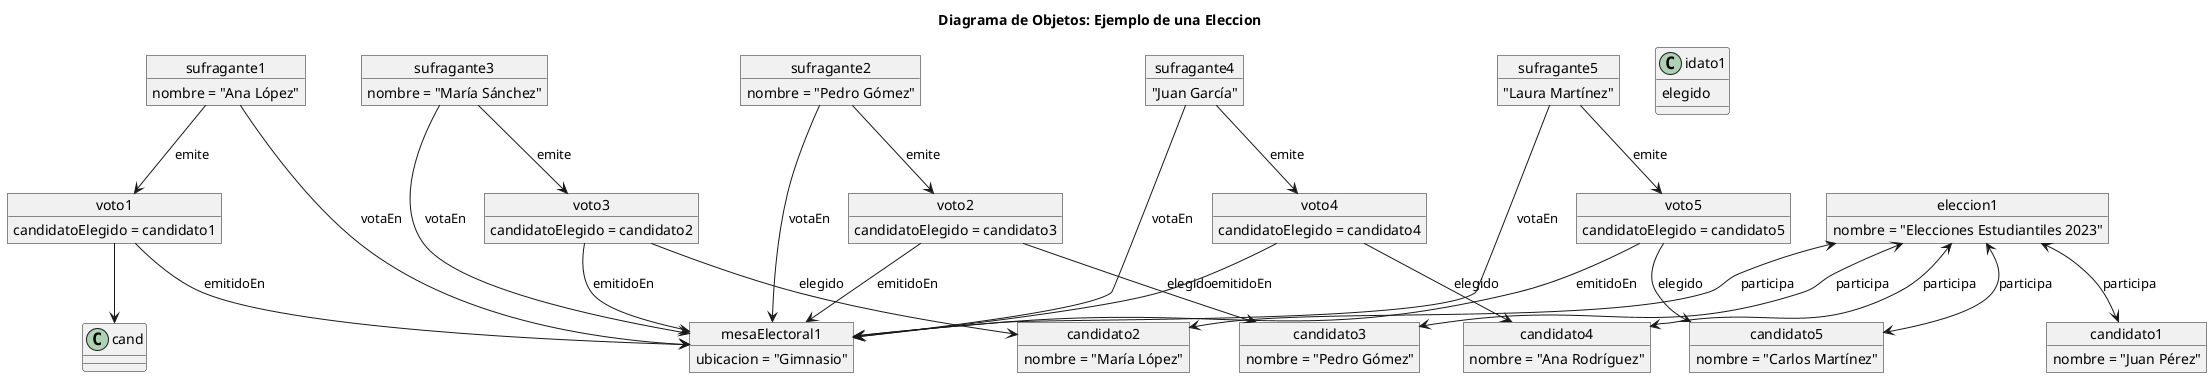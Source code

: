 @startuml
title Diagrama de Objetos: Ejemplo de una Eleccion

object eleccion1
object candidato1
object candidato2
object candidato3
object candidato4
object candidato5
object sufragante1
object sufragante2
object sufragante3
object sufragante4
object sufragante5
object voto1
object voto2
object voto3
object voto4
object voto5
object mesaElectoral1

eleccion1 : nombre = "Elecciones Estudiantiles 2023"
candidato1 : nombre = "Juan Pérez"
candidato2 : nombre = "María López"
candidato3 : nombre = "Pedro Gómez"
candidato4 : nombre = "Ana Rodríguez"
candidato5 : nombre = "Carlos Martínez"
sufragante1 : nombre = "Ana López"
sufragante2 : nombre = "Pedro Gómez"
sufragante3 : nombre = "María Sánchez"
sufragante4 : "Juan García"
sufragante5 : "Laura Martínez"
voto1 : candidatoElegido = candidato1
voto2 : candidatoElegido = candidato3
voto3 : candidatoElegido = candidato2
voto4 : candidatoElegido = candidato4
voto5 : candidatoElegido = candidato5
mesaElectoral1 : ubicacion = "Gimnasio"

eleccion1 <--> candidato1 : participa
eleccion1 <--> candidato2 : participa
eleccion1 <--> candidato3 : participa
eleccion1 <--> candidato4 : participa
eleccion1 <--> candidato5 : participa
sufragante1 --> voto1 : emite
sufragante2 --> voto2 : emite
sufragante3 --> voto3 : emite
sufragante4 --> voto4 : emite
sufragante5 --> voto5 : emite
voto1 --> cand
idato1 : elegido
voto2 --> candidato3 : elegido
voto3 --> candidato2 : elegido
voto4 --> candidato4 : elegido
voto5 --> candidato5 : elegido
sufragante1 --> mesaElectoral1 : votaEn
sufragante2 --> mesaElectoral1 : votaEn
sufragante3 --> mesaElectoral1 : votaEn
sufragante4 --> mesaElectoral1 : votaEn
sufragante5 --> mesaElectoral1 : votaEn
voto1 --> mesaElectoral1 : emitidoEn
voto2 --> mesaElectoral1 : emitidoEn
voto3 --> mesaElectoral1 : emitidoEn
voto4 --> mesaElectoral1 : emitidoEn
voto5 --> mesaElectoral1 : emitidoEn

@enduml